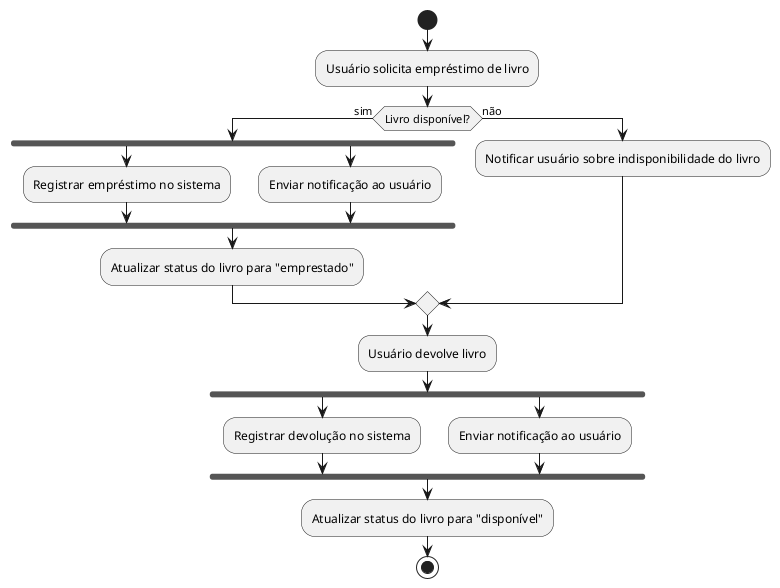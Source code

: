 @startuml Sistema de Biblioteca
start

:Usuário solicita empréstimo de livro;
if (Livro disponível?) then (sim)
    fork
        :Registrar empréstimo no sistema;
    fork again
        :Enviar notificação ao usuário;
    end fork
    :Atualizar status do livro para "emprestado";
else (não)
    :Notificar usuário sobre indisponibilidade do livro;
endif

:Usuário devolve livro;
fork
    :Registrar devolução no sistema;
fork again
    :Enviar notificação ao usuário;
end fork
:Atualizar status do livro para "disponível";

stop
@enduml